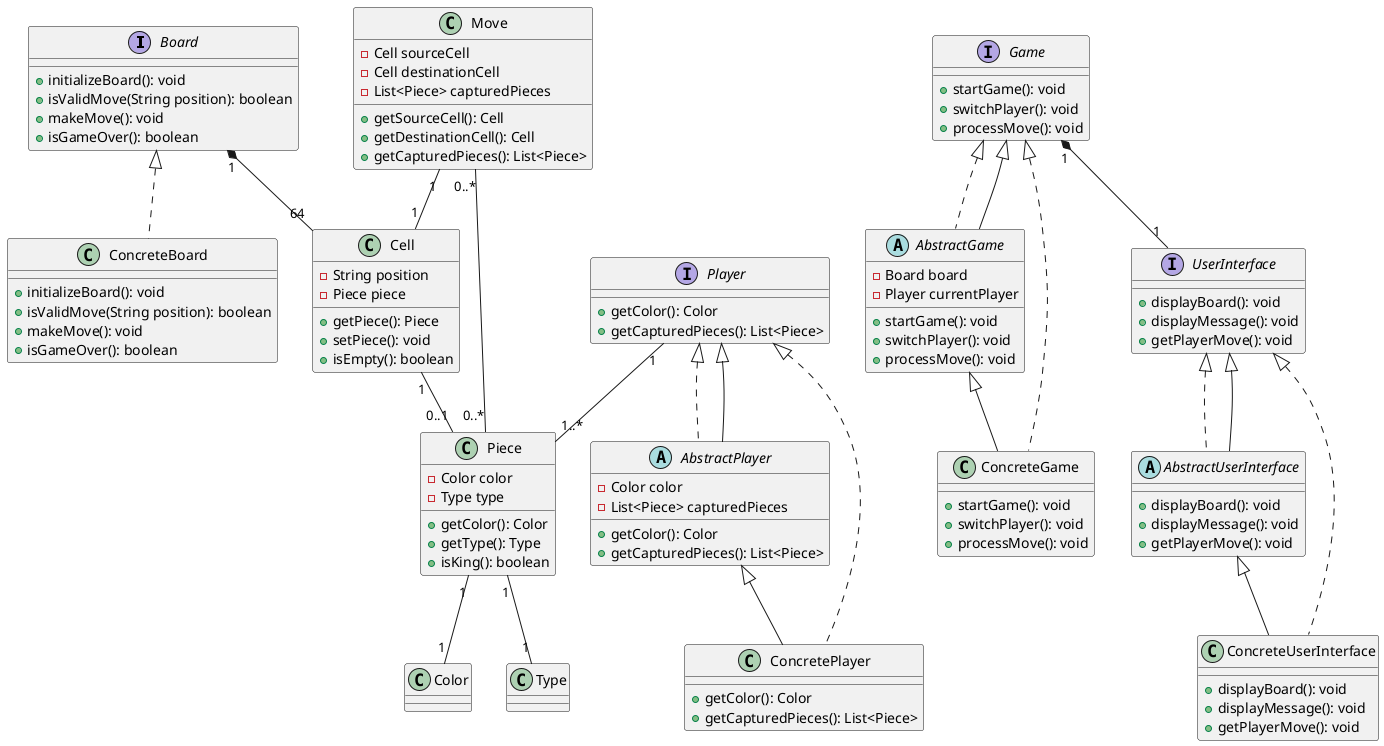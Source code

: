 @startuml

interface Board {
  + initializeBoard(): void
  + isValidMove(String position): boolean
  + makeMove(): void
  + isGameOver(): boolean
}

class ConcreteBoard {
  + initializeBoard(): void
  + isValidMove(String position): boolean
  + makeMove(): void
  + isGameOver(): boolean
}

class Cell {
  - String position
  - Piece piece
  + getPiece(): Piece
  + setPiece(): void
  + isEmpty(): boolean
}

class Piece {
  - Color color
  - Type type
  + getColor(): Color
  + getType(): Type
  + isKing(): boolean
}

interface Player {
  + getColor(): Color
  + getCapturedPieces(): List<Piece>
}

abstract class AbstractPlayer implements Player {
  - Color color
  - List<Piece> capturedPieces
  + getColor(): Color
  + getCapturedPieces(): List<Piece>
}

class ConcretePlayer extends AbstractPlayer {
  + getColor(): Color
  + getCapturedPieces(): List<Piece>
}

class Move {
  - Cell sourceCell
  - Cell destinationCell
  - List<Piece> capturedPieces
  + getSourceCell(): Cell
  + getDestinationCell(): Cell
  + getCapturedPieces(): List<Piece>
}

interface Game {
  + startGame(): void
  + switchPlayer(): void
  + processMove(): void
}

abstract class AbstractGame implements Game {
  - Board board
  - Player currentPlayer
  + startGame(): void
  + switchPlayer(): void
  + processMove(): void
}

class ConcreteGame extends AbstractGame {
  + startGame(): void
  + switchPlayer(): void
  + processMove(): void
}

interface UserInterface {
  + displayBoard(): void
  + displayMessage(): void
  + getPlayerMove(): void
}

abstract class AbstractUserInterface implements UserInterface {
  + displayBoard(): void
  + displayMessage(): void
  + getPlayerMove(): void
}

class ConcreteUserInterface extends AbstractUserInterface {
  + displayBoard(): void
  + displayMessage(): void
  + getPlayerMove(): void
}

Board <|.. ConcreteBoard
Player <|.. ConcretePlayer
Game <|.. ConcreteGame
UserInterface <|.. ConcreteUserInterface
Player <|-- AbstractPlayer
Game <|-- AbstractGame
UserInterface <|-- AbstractUserInterface

Board "1" *-- "64" Cell
Cell "1" -- "0..1" Piece
Piece "1" -- "1" Color
Piece "1" -- "1" Type
Player "1" -- "1..*" Piece
Move "1" -- "1" Cell
Move "0..*" -- "0..*" Piece
Game "1" *-- "1" UserInterface

@enduml
